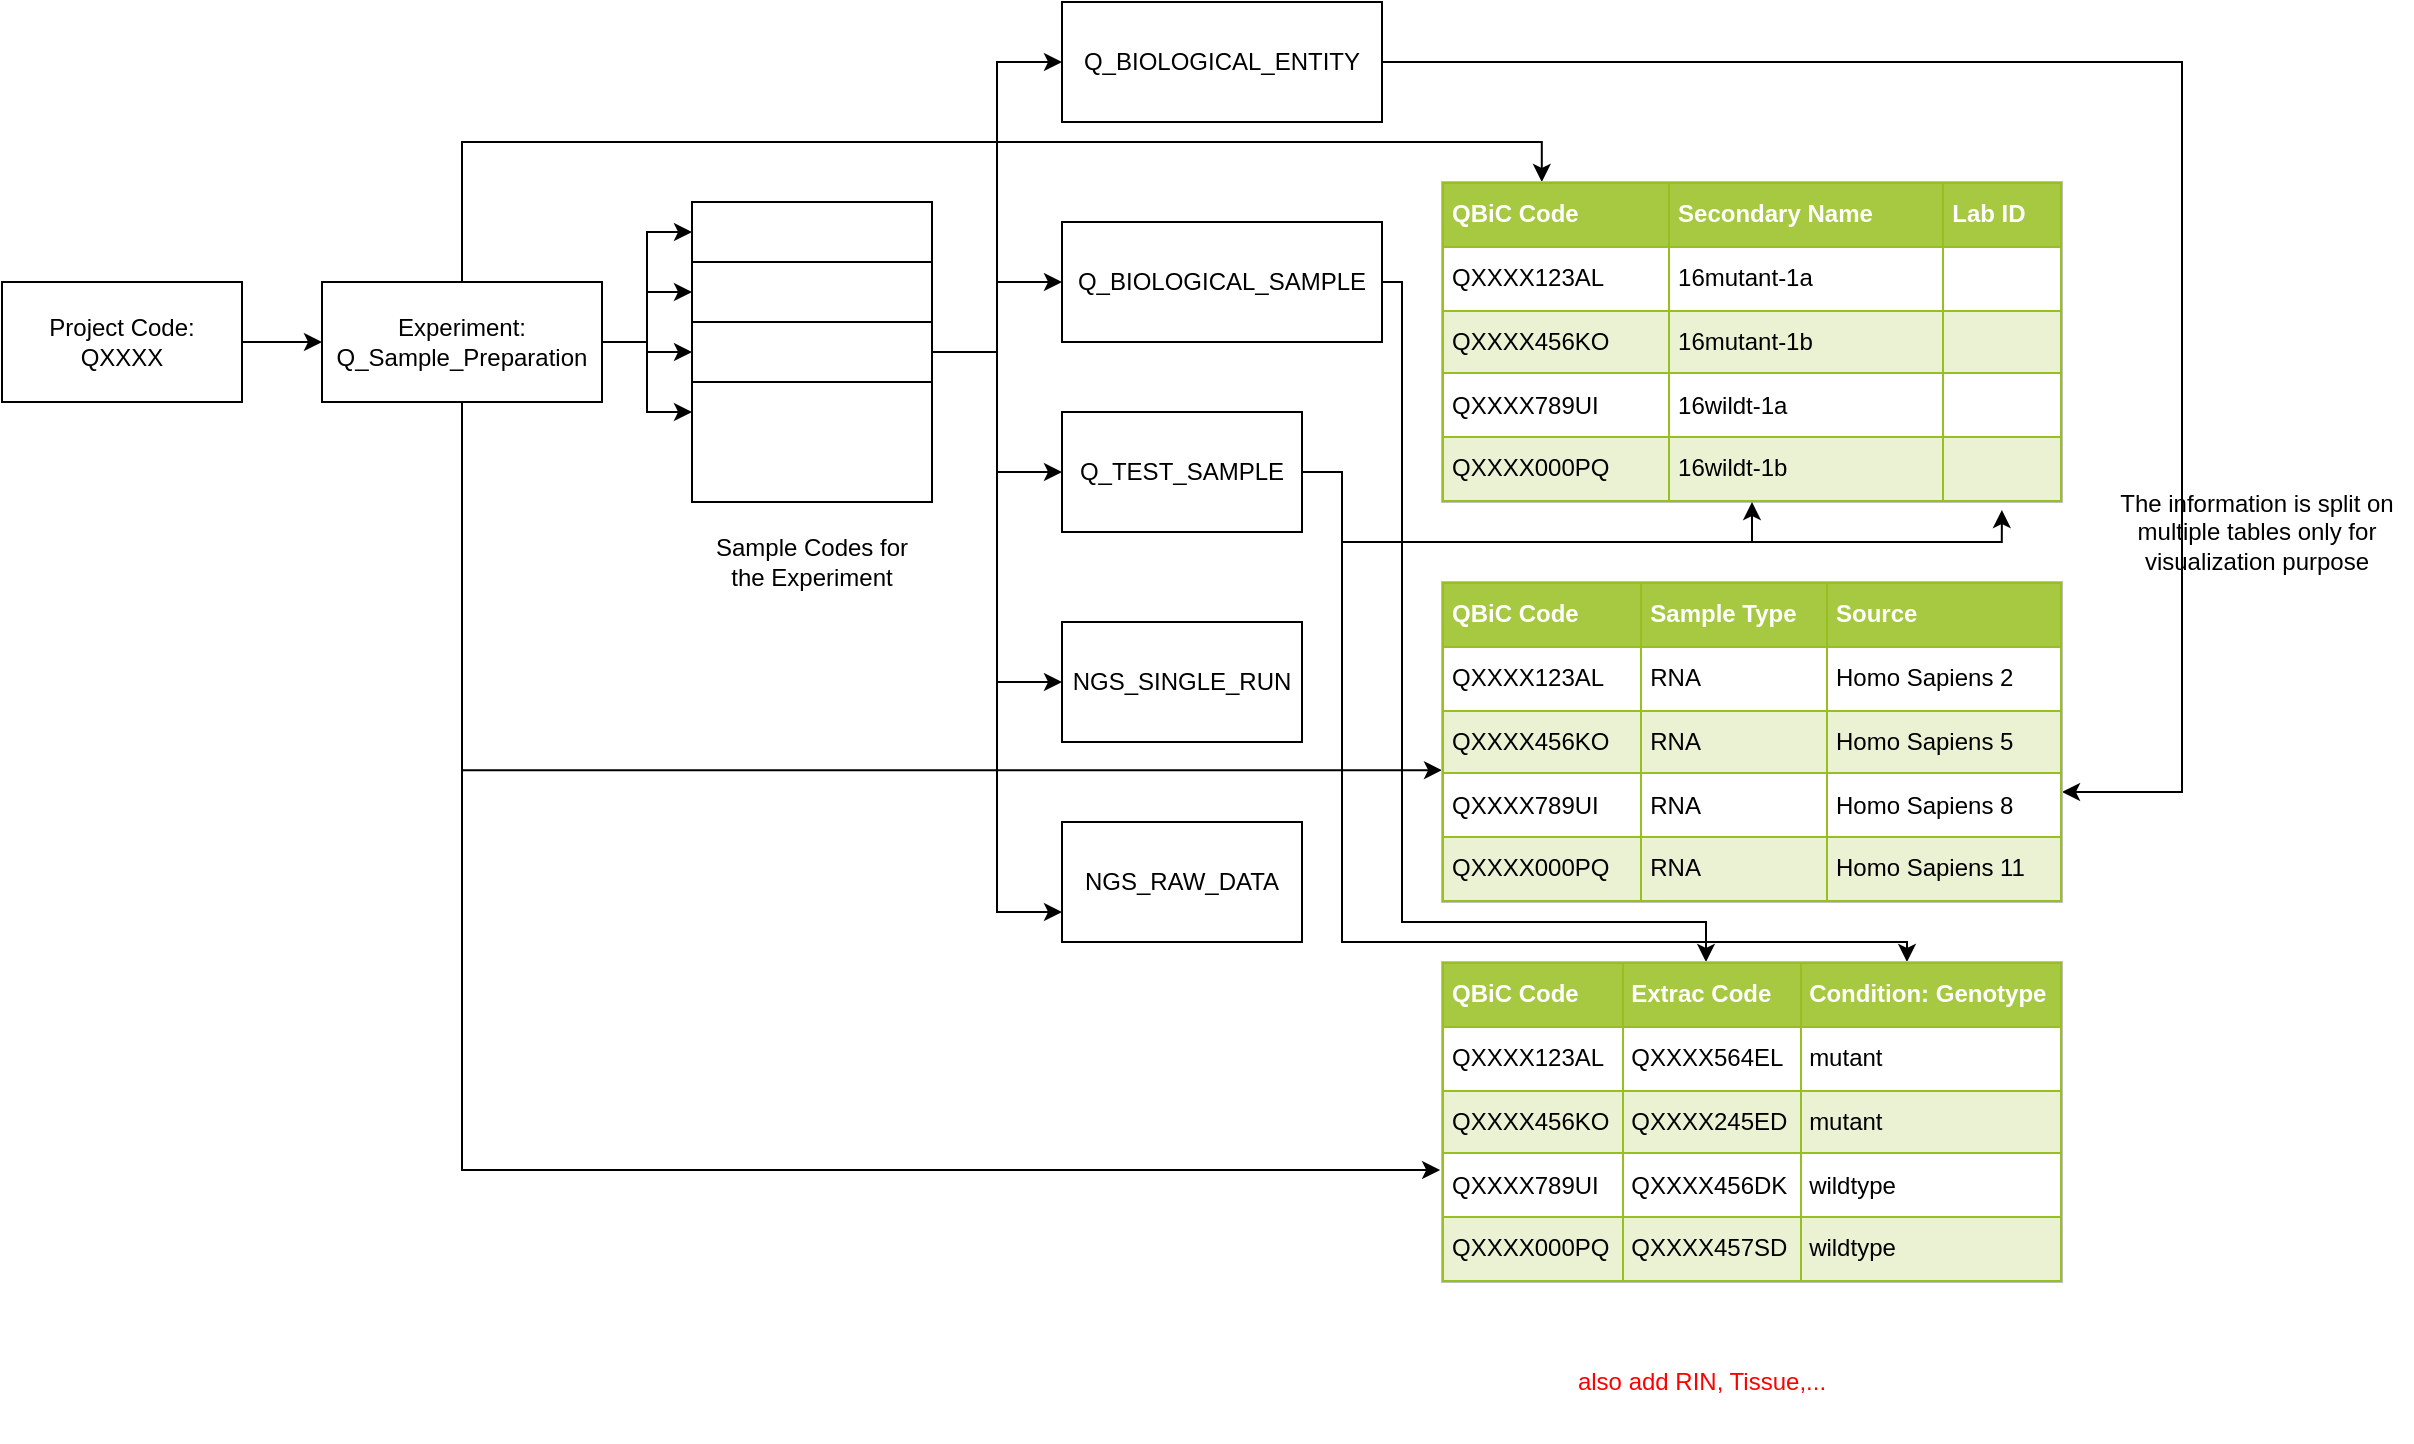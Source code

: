 <mxfile version="10.7.5" type="device"><diagram id="V6ndcVlarBFnYJ3s15rs" name="Page-1"><mxGraphModel dx="1394" dy="826" grid="1" gridSize="10" guides="1" tooltips="1" connect="1" arrows="1" fold="1" page="1" pageScale="1" pageWidth="850" pageHeight="1100" math="0" shadow="0"><root><mxCell id="0"/><mxCell id="1" parent="0"/><mxCell id="0mpCLW-DtKLv8jx95SJf-19" value="" style="edgeStyle=orthogonalEdgeStyle;rounded=0;orthogonalLoop=1;jettySize=auto;html=1;" edge="1" parent="1" source="0mpCLW-DtKLv8jx95SJf-1" target="0mpCLW-DtKLv8jx95SJf-2"><mxGeometry relative="1" as="geometry"/></mxCell><mxCell id="0mpCLW-DtKLv8jx95SJf-1" value="&lt;div&gt;Project Code:&lt;/div&gt;&lt;div&gt;QXXXX&lt;br&gt;&lt;/div&gt;" style="rounded=0;whiteSpace=wrap;html=1;" vertex="1" parent="1"><mxGeometry x="20" y="380" width="120" height="60" as="geometry"/></mxCell><mxCell id="0mpCLW-DtKLv8jx95SJf-15" style="edgeStyle=orthogonalEdgeStyle;rounded=0;orthogonalLoop=1;jettySize=auto;html=1;exitX=1;exitY=0.5;exitDx=0;exitDy=0;entryX=0;entryY=0.25;entryDx=0;entryDy=0;" edge="1" parent="1" source="0mpCLW-DtKLv8jx95SJf-2" target="0mpCLW-DtKLv8jx95SJf-7"><mxGeometry relative="1" as="geometry"/></mxCell><mxCell id="0mpCLW-DtKLv8jx95SJf-16" style="edgeStyle=orthogonalEdgeStyle;rounded=0;orthogonalLoop=1;jettySize=auto;html=1;exitX=1;exitY=0.5;exitDx=0;exitDy=0;entryX=0;entryY=0.25;entryDx=0;entryDy=0;" edge="1" parent="1" source="0mpCLW-DtKLv8jx95SJf-2" target="0mpCLW-DtKLv8jx95SJf-5"><mxGeometry relative="1" as="geometry"/></mxCell><mxCell id="0mpCLW-DtKLv8jx95SJf-17" style="edgeStyle=orthogonalEdgeStyle;rounded=0;orthogonalLoop=1;jettySize=auto;html=1;exitX=1;exitY=0.5;exitDx=0;exitDy=0;entryX=0;entryY=0.25;entryDx=0;entryDy=0;" edge="1" parent="1" source="0mpCLW-DtKLv8jx95SJf-2" target="0mpCLW-DtKLv8jx95SJf-4"><mxGeometry relative="1" as="geometry"/></mxCell><mxCell id="0mpCLW-DtKLv8jx95SJf-18" style="edgeStyle=orthogonalEdgeStyle;rounded=0;orthogonalLoop=1;jettySize=auto;html=1;exitX=1;exitY=0.5;exitDx=0;exitDy=0;entryX=0;entryY=0.25;entryDx=0;entryDy=0;" edge="1" parent="1" source="0mpCLW-DtKLv8jx95SJf-2" target="0mpCLW-DtKLv8jx95SJf-3"><mxGeometry relative="1" as="geometry"/></mxCell><mxCell id="0mpCLW-DtKLv8jx95SJf-39" style="edgeStyle=orthogonalEdgeStyle;rounded=0;orthogonalLoop=1;jettySize=auto;html=1;exitX=0.5;exitY=0;exitDx=0;exitDy=0;entryX=0.161;entryY=0;entryDx=0;entryDy=0;entryPerimeter=0;" edge="1" parent="1" source="0mpCLW-DtKLv8jx95SJf-2" target="0mpCLW-DtKLv8jx95SJf-8"><mxGeometry relative="1" as="geometry"><Array as="points"><mxPoint x="250" y="310"/><mxPoint x="790" y="310"/></Array></mxGeometry></mxCell><mxCell id="0mpCLW-DtKLv8jx95SJf-41" style="edgeStyle=orthogonalEdgeStyle;rounded=0;orthogonalLoop=1;jettySize=auto;html=1;exitX=0.5;exitY=1;exitDx=0;exitDy=0;entryX=0;entryY=0.588;entryDx=0;entryDy=0;entryPerimeter=0;" edge="1" parent="1" source="0mpCLW-DtKLv8jx95SJf-2" target="0mpCLW-DtKLv8jx95SJf-30"><mxGeometry relative="1" as="geometry"/></mxCell><mxCell id="0mpCLW-DtKLv8jx95SJf-42" style="edgeStyle=orthogonalEdgeStyle;rounded=0;orthogonalLoop=1;jettySize=auto;html=1;exitX=0.5;exitY=1;exitDx=0;exitDy=0;entryX=-0.003;entryY=0.65;entryDx=0;entryDy=0;entryPerimeter=0;" edge="1" parent="1" source="0mpCLW-DtKLv8jx95SJf-2" target="0mpCLW-DtKLv8jx95SJf-38"><mxGeometry relative="1" as="geometry"/></mxCell><mxCell id="0mpCLW-DtKLv8jx95SJf-2" value="Experiment: Q_Sample_Preparation" style="rounded=0;whiteSpace=wrap;html=1;" vertex="1" parent="1"><mxGeometry x="180" y="380" width="140" height="60" as="geometry"/></mxCell><mxCell id="0mpCLW-DtKLv8jx95SJf-3" value="" style="rounded=0;whiteSpace=wrap;html=1;" vertex="1" parent="1"><mxGeometry x="365" y="340" width="120" height="60" as="geometry"/></mxCell><mxCell id="0mpCLW-DtKLv8jx95SJf-4" value="" style="rounded=0;whiteSpace=wrap;html=1;" vertex="1" parent="1"><mxGeometry x="365" y="370" width="120" height="60" as="geometry"/></mxCell><mxCell id="0mpCLW-DtKLv8jx95SJf-20" style="edgeStyle=orthogonalEdgeStyle;rounded=0;orthogonalLoop=1;jettySize=auto;html=1;exitX=1;exitY=0.25;exitDx=0;exitDy=0;entryX=0;entryY=0.5;entryDx=0;entryDy=0;" edge="1" parent="1" source="0mpCLW-DtKLv8jx95SJf-5" target="0mpCLW-DtKLv8jx95SJf-9"><mxGeometry relative="1" as="geometry"/></mxCell><mxCell id="0mpCLW-DtKLv8jx95SJf-21" style="edgeStyle=orthogonalEdgeStyle;rounded=0;orthogonalLoop=1;jettySize=auto;html=1;exitX=1;exitY=0.25;exitDx=0;exitDy=0;" edge="1" parent="1" source="0mpCLW-DtKLv8jx95SJf-5" target="0mpCLW-DtKLv8jx95SJf-10"><mxGeometry relative="1" as="geometry"/></mxCell><mxCell id="0mpCLW-DtKLv8jx95SJf-22" style="edgeStyle=orthogonalEdgeStyle;rounded=0;orthogonalLoop=1;jettySize=auto;html=1;exitX=1;exitY=0.25;exitDx=0;exitDy=0;" edge="1" parent="1" source="0mpCLW-DtKLv8jx95SJf-5" target="0mpCLW-DtKLv8jx95SJf-11"><mxGeometry relative="1" as="geometry"/></mxCell><mxCell id="0mpCLW-DtKLv8jx95SJf-23" style="edgeStyle=orthogonalEdgeStyle;rounded=0;orthogonalLoop=1;jettySize=auto;html=1;exitX=1;exitY=0.25;exitDx=0;exitDy=0;entryX=0;entryY=0.5;entryDx=0;entryDy=0;" edge="1" parent="1" source="0mpCLW-DtKLv8jx95SJf-5" target="0mpCLW-DtKLv8jx95SJf-12"><mxGeometry relative="1" as="geometry"/></mxCell><mxCell id="0mpCLW-DtKLv8jx95SJf-29" style="edgeStyle=orthogonalEdgeStyle;rounded=0;orthogonalLoop=1;jettySize=auto;html=1;exitX=1;exitY=0.25;exitDx=0;exitDy=0;entryX=0;entryY=0.75;entryDx=0;entryDy=0;" edge="1" parent="1" source="0mpCLW-DtKLv8jx95SJf-5" target="0mpCLW-DtKLv8jx95SJf-27"><mxGeometry relative="1" as="geometry"/></mxCell><mxCell id="0mpCLW-DtKLv8jx95SJf-5" value="" style="rounded=0;whiteSpace=wrap;html=1;" vertex="1" parent="1"><mxGeometry x="365" y="400" width="120" height="60" as="geometry"/></mxCell><mxCell id="0mpCLW-DtKLv8jx95SJf-7" value="" style="rounded=0;whiteSpace=wrap;html=1;" vertex="1" parent="1"><mxGeometry x="365" y="430" width="120" height="60" as="geometry"/></mxCell><mxCell id="0mpCLW-DtKLv8jx95SJf-8" value="&lt;table style=&quot;width: 100% ; height: 100% ; border-collapse: collapse&quot; width=&quot;100%&quot; cellpadding=&quot;4&quot; border=&quot;1&quot;&gt;&lt;tbody&gt;&lt;tr style=&quot;background-color: #a7c942 ; color: #ffffff ; border: 1px solid #98bf21&quot;&gt;&lt;th align=&quot;left&quot;&gt;QBiC Code&lt;br&gt;&lt;/th&gt;&lt;th align=&quot;left&quot;&gt;Secondary Name&lt;br&gt;&lt;/th&gt;&lt;th align=&quot;left&quot;&gt;Lab ID&lt;br&gt;&lt;/th&gt;&lt;/tr&gt;&lt;tr style=&quot;border: 1px solid #98bf21&quot;&gt;&lt;td&gt;QXXXX123AL&lt;/td&gt;&lt;td&gt;16mutant-1a&lt;br&gt;&lt;/td&gt;&lt;td&gt;&lt;br&gt;&lt;/td&gt;&lt;/tr&gt;&lt;tr style=&quot;background-color: #eaf2d3 ; border: 1px solid #98bf21&quot;&gt;&lt;td&gt;QXXXX456KO&lt;/td&gt;&lt;td&gt;16mutant-1b&lt;/td&gt;&lt;td&gt;&lt;br&gt;&lt;/td&gt;&lt;/tr&gt;&lt;tr style=&quot;border: 1px solid #98bf21&quot;&gt;&lt;td&gt;QXXXX789UI&lt;/td&gt;&lt;td&gt;16wildt-1a&lt;/td&gt;&lt;td&gt;&lt;br&gt;&lt;/td&gt;&lt;/tr&gt;&lt;tr style=&quot;background-color: #eaf2d3 ; border: 1px solid #98bf21&quot;&gt;&lt;td&gt;QXXXX000PQ&lt;/td&gt;&lt;td&gt;16wildt-1b&lt;/td&gt;&lt;td&gt;&lt;br&gt;&lt;/td&gt;&lt;/tr&gt;&lt;/tbody&gt;&lt;/table&gt;" style="text;html=1;strokeColor=#c0c0c0;fillColor=#ffffff;overflow=fill;rounded=0;" vertex="1" parent="1"><mxGeometry x="740" y="330" width="310" height="160" as="geometry"/></mxCell><mxCell id="0mpCLW-DtKLv8jx95SJf-37" style="edgeStyle=orthogonalEdgeStyle;rounded=0;orthogonalLoop=1;jettySize=auto;html=1;exitX=1;exitY=0.5;exitDx=0;exitDy=0;entryX=1;entryY=0.656;entryDx=0;entryDy=0;entryPerimeter=0;" edge="1" parent="1" source="0mpCLW-DtKLv8jx95SJf-9" target="0mpCLW-DtKLv8jx95SJf-30"><mxGeometry relative="1" as="geometry"><Array as="points"><mxPoint x="1110" y="270"/><mxPoint x="1110" y="635"/></Array></mxGeometry></mxCell><mxCell id="0mpCLW-DtKLv8jx95SJf-9" value="Q_BIOLOGICAL_ENTITY" style="rounded=0;whiteSpace=wrap;html=1;" vertex="1" parent="1"><mxGeometry x="550" y="240" width="160" height="60" as="geometry"/></mxCell><mxCell id="0mpCLW-DtKLv8jx95SJf-43" style="edgeStyle=orthogonalEdgeStyle;rounded=0;orthogonalLoop=1;jettySize=auto;html=1;exitX=1;exitY=0.5;exitDx=0;exitDy=0;" edge="1" parent="1" source="0mpCLW-DtKLv8jx95SJf-10" target="0mpCLW-DtKLv8jx95SJf-38"><mxGeometry relative="1" as="geometry"><mxPoint x="872" y="717" as="targetPoint"/><Array as="points"><mxPoint x="720" y="380"/><mxPoint x="720" y="700"/><mxPoint x="872" y="700"/></Array></mxGeometry></mxCell><mxCell id="0mpCLW-DtKLv8jx95SJf-10" value="Q_BIOLOGICAL_SAMPLE" style="rounded=0;whiteSpace=wrap;html=1;" vertex="1" parent="1"><mxGeometry x="550" y="350" width="160" height="60" as="geometry"/></mxCell><mxCell id="0mpCLW-DtKLv8jx95SJf-33" style="edgeStyle=orthogonalEdgeStyle;rounded=0;orthogonalLoop=1;jettySize=auto;html=1;exitX=1;exitY=0.5;exitDx=0;exitDy=0;entryX=0.5;entryY=1;entryDx=0;entryDy=0;" edge="1" parent="1" source="0mpCLW-DtKLv8jx95SJf-11" target="0mpCLW-DtKLv8jx95SJf-8"><mxGeometry relative="1" as="geometry"><Array as="points"><mxPoint x="690" y="475"/><mxPoint x="690" y="510"/><mxPoint x="895" y="510"/></Array></mxGeometry></mxCell><mxCell id="0mpCLW-DtKLv8jx95SJf-34" style="edgeStyle=orthogonalEdgeStyle;rounded=0;orthogonalLoop=1;jettySize=auto;html=1;exitX=1;exitY=0.5;exitDx=0;exitDy=0;entryX=0.903;entryY=1.025;entryDx=0;entryDy=0;entryPerimeter=0;" edge="1" parent="1" source="0mpCLW-DtKLv8jx95SJf-11" target="0mpCLW-DtKLv8jx95SJf-8"><mxGeometry relative="1" as="geometry"><Array as="points"><mxPoint x="690" y="475"/><mxPoint x="690" y="510"/><mxPoint x="1020" y="510"/></Array></mxGeometry></mxCell><mxCell id="0mpCLW-DtKLv8jx95SJf-44" style="edgeStyle=orthogonalEdgeStyle;rounded=0;orthogonalLoop=1;jettySize=auto;html=1;exitX=1;exitY=0.5;exitDx=0;exitDy=0;entryX=0.75;entryY=0;entryDx=0;entryDy=0;" edge="1" parent="1" source="0mpCLW-DtKLv8jx95SJf-11" target="0mpCLW-DtKLv8jx95SJf-38"><mxGeometry relative="1" as="geometry"><Array as="points"><mxPoint x="690" y="475"/><mxPoint x="690" y="710"/><mxPoint x="973" y="710"/></Array></mxGeometry></mxCell><mxCell id="0mpCLW-DtKLv8jx95SJf-11" value="Q_TEST_SAMPLE" style="rounded=0;whiteSpace=wrap;html=1;" vertex="1" parent="1"><mxGeometry x="550" y="445" width="120" height="60" as="geometry"/></mxCell><mxCell id="0mpCLW-DtKLv8jx95SJf-12" value="NGS_SINGLE_RUN" style="rounded=0;whiteSpace=wrap;html=1;" vertex="1" parent="1"><mxGeometry x="550" y="550" width="120" height="60" as="geometry"/></mxCell><mxCell id="0mpCLW-DtKLv8jx95SJf-24" value="Sample Codes for the Experiment" style="text;html=1;strokeColor=none;fillColor=none;align=center;verticalAlign=middle;whiteSpace=wrap;rounded=0;" vertex="1" parent="1"><mxGeometry x="370" y="500" width="110" height="40" as="geometry"/></mxCell><mxCell id="0mpCLW-DtKLv8jx95SJf-27" value="NGS_RAW_DATA" style="rounded=0;whiteSpace=wrap;html=1;" vertex="1" parent="1"><mxGeometry x="550" y="650" width="120" height="60" as="geometry"/></mxCell><mxCell id="0mpCLW-DtKLv8jx95SJf-30" value="&lt;table style=&quot;width: 100% ; height: 100% ; border-collapse: collapse&quot; width=&quot;100%&quot; cellpadding=&quot;4&quot; border=&quot;1&quot;&gt;&lt;tbody&gt;&lt;tr style=&quot;background-color: #a7c942 ; color: #ffffff ; border: 1px solid #98bf21&quot;&gt;&lt;th align=&quot;left&quot;&gt;QBiC Code&lt;br&gt;&lt;/th&gt;&lt;th align=&quot;left&quot;&gt;Sample Type&lt;br&gt;&lt;/th&gt;&lt;th align=&quot;left&quot;&gt;Source&lt;/th&gt;&lt;/tr&gt;&lt;tr style=&quot;border: 1px solid #98bf21&quot;&gt;&lt;td&gt;QXXXX123AL&lt;/td&gt;&lt;td&gt;RNA&lt;br&gt;&lt;/td&gt;&lt;td&gt;Homo Sapiens 2&lt;/td&gt;&lt;/tr&gt;&lt;tr style=&quot;background-color: #eaf2d3 ; border: 1px solid #98bf21&quot;&gt;&lt;td&gt;QXXXX456KO&lt;/td&gt;&lt;td&gt;RNA&lt;br&gt;&lt;/td&gt;&lt;td&gt;Homo Sapiens 5&lt;/td&gt;&lt;/tr&gt;&lt;tr style=&quot;border: 1px solid #98bf21&quot;&gt;&lt;td&gt;QXXXX789UI&lt;/td&gt;&lt;td&gt;RNA&lt;br&gt;&lt;/td&gt;&lt;td&gt;Homo Sapiens 8&lt;/td&gt;&lt;/tr&gt;&lt;tr style=&quot;background-color: #eaf2d3 ; border: 1px solid #98bf21&quot;&gt;&lt;td&gt;QXXXX000PQ&lt;/td&gt;&lt;td&gt;RNA&lt;br&gt;&lt;/td&gt;&lt;td&gt;Homo Sapiens 11&lt;/td&gt;&lt;/tr&gt;&lt;/tbody&gt;&lt;/table&gt;" style="text;html=1;strokeColor=#c0c0c0;fillColor=#ffffff;overflow=fill;rounded=0;" vertex="1" parent="1"><mxGeometry x="740" y="530" width="310" height="160" as="geometry"/></mxCell><mxCell id="0mpCLW-DtKLv8jx95SJf-31" value="The information is split on multiple tables only for visualization purpose" style="text;html=1;strokeColor=none;fillColor=none;align=center;verticalAlign=middle;whiteSpace=wrap;rounded=0;" vertex="1" parent="1"><mxGeometry x="1070" y="475" width="155" height="60" as="geometry"/></mxCell><mxCell id="0mpCLW-DtKLv8jx95SJf-38" value="&lt;table style=&quot;width: 100% ; height: 100% ; border-collapse: collapse&quot; width=&quot;100%&quot; cellpadding=&quot;4&quot; border=&quot;1&quot;&gt;&lt;tbody&gt;&lt;tr style=&quot;background-color: #a7c942 ; color: #ffffff ; border: 1px solid #98bf21&quot;&gt;&lt;th align=&quot;left&quot;&gt;QBiC Code&lt;br&gt;&lt;/th&gt;&lt;th align=&quot;left&quot;&gt;Extrac Code&lt;br&gt;&lt;/th&gt;&lt;th align=&quot;left&quot;&gt;Condition: Genotype&lt;br&gt;&lt;/th&gt;&lt;/tr&gt;&lt;tr style=&quot;border: 1px solid #98bf21&quot;&gt;&lt;td&gt;QXXXX123AL&lt;/td&gt;&lt;td&gt;QXXXX564EL&lt;br&gt;&lt;/td&gt;&lt;td&gt;mutant&lt;/td&gt;&lt;/tr&gt;&lt;tr style=&quot;background-color: #eaf2d3 ; border: 1px solid #98bf21&quot;&gt;&lt;td&gt;QXXXX456KO&lt;/td&gt;&lt;td&gt;QXXXX245ED&lt;br&gt;&lt;/td&gt;&lt;td&gt;mutant&lt;/td&gt;&lt;/tr&gt;&lt;tr style=&quot;border: 1px solid #98bf21&quot;&gt;&lt;td&gt;QXXXX789UI&lt;/td&gt;&lt;td&gt;QXXXX456DK&lt;br&gt;&lt;/td&gt;&lt;td&gt;wildtype&lt;br&gt;&lt;/td&gt;&lt;/tr&gt;&lt;tr style=&quot;background-color: #eaf2d3 ; border: 1px solid #98bf21&quot;&gt;&lt;td&gt;QXXXX000PQ&lt;/td&gt;&lt;td&gt;QXXXX457SD&lt;br&gt;&lt;/td&gt;&lt;td&gt;wildtype&lt;/td&gt;&lt;/tr&gt;&lt;/tbody&gt;&lt;/table&gt;" style="text;html=1;strokeColor=#c0c0c0;fillColor=#ffffff;overflow=fill;rounded=0;" vertex="1" parent="1"><mxGeometry x="740" y="720" width="310" height="160" as="geometry"/></mxCell><mxCell id="0mpCLW-DtKLv8jx95SJf-45" value="&lt;font color=&quot;#FF0000&quot;&gt;also add RIN, Tissue,...&lt;/font&gt;" style="text;html=1;strokeColor=none;fillColor=none;align=center;verticalAlign=middle;whiteSpace=wrap;rounded=0;" vertex="1" parent="1"><mxGeometry x="750" y="900" width="240" height="60" as="geometry"/></mxCell></root></mxGraphModel></diagram></mxfile>